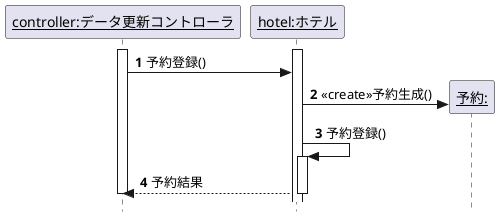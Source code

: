 @startuml 4-3シーケンス図
hide footbox
autonumber
skinparam style strictuml

participant "<u>controller:データ更新コントローラ</u>" as control
participant "<u>hotel:ホテル</u>" as hotel


activate control
    activate hotel
    control -> hotel:予約登録()
    create "<u>予約:</u>" as yoyaku
            hotel -> yoyaku:<<create>>予約生成()
            hotel -> hotel:予約登録()
            activate hotel
    control <-- hotel:予約結果
    deactivate hotel
deactivate control

@enduml